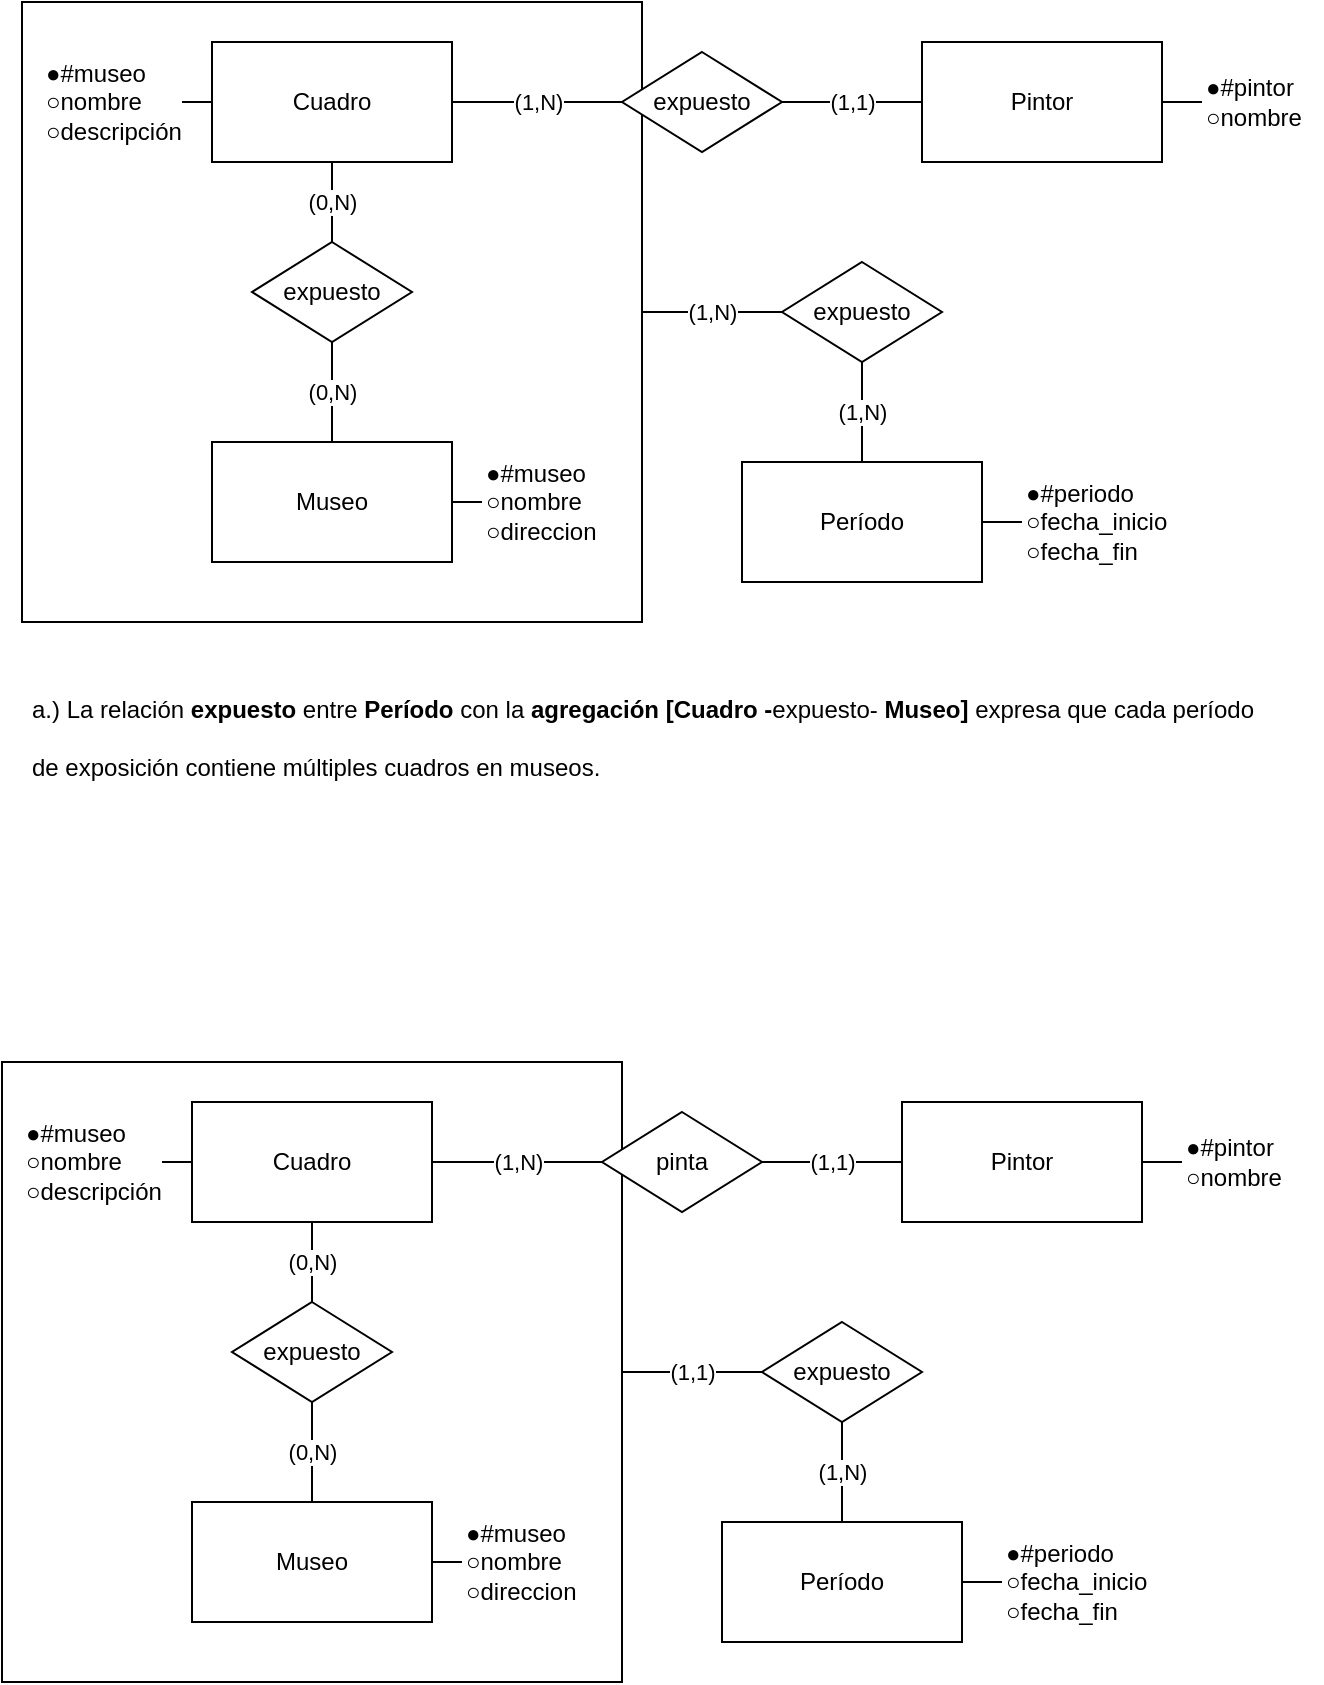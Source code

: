 <mxfile version="20.2.3" type="github" pages="3">
  <diagram id="1SrKyaK7AB01-tuXnaSW" name="Inciso A">
    <mxGraphModel dx="1140" dy="402" grid="1" gridSize="10" guides="1" tooltips="1" connect="1" arrows="1" fold="1" page="1" pageScale="1" pageWidth="827" pageHeight="1169" math="0" shadow="0">
      <root>
        <mxCell id="0" />
        <mxCell id="1" parent="0" />
        <mxCell id="nha5Qf-FG2YFj9-Y48sB-17" value="(1,N)" style="edgeStyle=orthogonalEdgeStyle;rounded=0;orthogonalLoop=1;jettySize=auto;html=1;exitX=1;exitY=0.5;exitDx=0;exitDy=0;entryX=0;entryY=0.5;entryDx=0;entryDy=0;startArrow=none;startFill=0;endArrow=none;endFill=0;" parent="1" source="nha5Qf-FG2YFj9-Y48sB-6" target="nha5Qf-FG2YFj9-Y48sB-16" edge="1">
          <mxGeometry relative="1" as="geometry" />
        </mxCell>
        <mxCell id="nha5Qf-FG2YFj9-Y48sB-6" value="" style="whiteSpace=wrap;html=1;aspect=fixed;" parent="1" vertex="1">
          <mxGeometry x="80" y="70" width="310" height="310" as="geometry" />
        </mxCell>
        <mxCell id="nha5Qf-FG2YFj9-Y48sB-9" value="(0,N)" style="edgeStyle=orthogonalEdgeStyle;rounded=0;orthogonalLoop=1;jettySize=auto;html=1;exitX=0.5;exitY=1;exitDx=0;exitDy=0;entryX=0.5;entryY=0;entryDx=0;entryDy=0;startArrow=none;startFill=0;endArrow=none;endFill=0;" parent="1" source="nha5Qf-FG2YFj9-Y48sB-1" target="nha5Qf-FG2YFj9-Y48sB-8" edge="1">
          <mxGeometry relative="1" as="geometry" />
        </mxCell>
        <mxCell id="nha5Qf-FG2YFj9-Y48sB-29" style="edgeStyle=orthogonalEdgeStyle;rounded=0;orthogonalLoop=1;jettySize=auto;html=1;exitX=0;exitY=0.5;exitDx=0;exitDy=0;entryX=1;entryY=0.5;entryDx=0;entryDy=0;startArrow=none;startFill=0;endArrow=none;endFill=0;" parent="1" source="nha5Qf-FG2YFj9-Y48sB-1" target="nha5Qf-FG2YFj9-Y48sB-28" edge="1">
          <mxGeometry relative="1" as="geometry" />
        </mxCell>
        <mxCell id="nha5Qf-FG2YFj9-Y48sB-1" value="Cuadro" style="rounded=0;whiteSpace=wrap;html=1;" parent="1" vertex="1">
          <mxGeometry x="175" y="90" width="120" height="60" as="geometry" />
        </mxCell>
        <mxCell id="nha5Qf-FG2YFj9-Y48sB-23" style="edgeStyle=orthogonalEdgeStyle;rounded=0;orthogonalLoop=1;jettySize=auto;html=1;exitX=1;exitY=0.5;exitDx=0;exitDy=0;entryX=0;entryY=0.5;entryDx=0;entryDy=0;startArrow=none;startFill=0;endArrow=none;endFill=0;" parent="1" source="nha5Qf-FG2YFj9-Y48sB-3" target="nha5Qf-FG2YFj9-Y48sB-22" edge="1">
          <mxGeometry relative="1" as="geometry" />
        </mxCell>
        <mxCell id="nha5Qf-FG2YFj9-Y48sB-3" value="Pintor" style="rounded=0;whiteSpace=wrap;html=1;" parent="1" vertex="1">
          <mxGeometry x="530" y="90" width="120" height="60" as="geometry" />
        </mxCell>
        <mxCell id="nha5Qf-FG2YFj9-Y48sB-27" style="edgeStyle=orthogonalEdgeStyle;rounded=0;orthogonalLoop=1;jettySize=auto;html=1;exitX=1;exitY=0.5;exitDx=0;exitDy=0;entryX=0;entryY=0.5;entryDx=0;entryDy=0;startArrow=none;startFill=0;endArrow=none;endFill=0;" parent="1" source="nha5Qf-FG2YFj9-Y48sB-4" target="nha5Qf-FG2YFj9-Y48sB-26" edge="1">
          <mxGeometry relative="1" as="geometry" />
        </mxCell>
        <mxCell id="nha5Qf-FG2YFj9-Y48sB-4" value="Museo" style="rounded=0;whiteSpace=wrap;html=1;" parent="1" vertex="1">
          <mxGeometry x="175" y="290" width="120" height="60" as="geometry" />
        </mxCell>
        <mxCell id="nha5Qf-FG2YFj9-Y48sB-5" value="Período" style="rounded=0;whiteSpace=wrap;html=1;" parent="1" vertex="1">
          <mxGeometry x="440" y="300" width="120" height="60" as="geometry" />
        </mxCell>
        <mxCell id="nha5Qf-FG2YFj9-Y48sB-10" value="(0,N)" style="edgeStyle=orthogonalEdgeStyle;rounded=0;orthogonalLoop=1;jettySize=auto;html=1;exitX=0.5;exitY=1;exitDx=0;exitDy=0;endArrow=none;endFill=0;" parent="1" source="nha5Qf-FG2YFj9-Y48sB-8" target="nha5Qf-FG2YFj9-Y48sB-4" edge="1">
          <mxGeometry relative="1" as="geometry" />
        </mxCell>
        <mxCell id="nha5Qf-FG2YFj9-Y48sB-8" value="expuesto" style="rhombus;whiteSpace=wrap;html=1;" parent="1" vertex="1">
          <mxGeometry x="195" y="190" width="80" height="50" as="geometry" />
        </mxCell>
        <mxCell id="nha5Qf-FG2YFj9-Y48sB-11" value="(1,N)" style="endArrow=none;html=1;rounded=0;exitX=1;exitY=0.5;exitDx=0;exitDy=0;entryX=0;entryY=0.5;entryDx=0;entryDy=0;" parent="1" source="nha5Qf-FG2YFj9-Y48sB-1" target="nha5Qf-FG2YFj9-Y48sB-12" edge="1">
          <mxGeometry relative="1" as="geometry">
            <mxPoint x="330" y="210" as="sourcePoint" />
            <mxPoint x="490" y="210" as="targetPoint" />
          </mxGeometry>
        </mxCell>
        <mxCell id="nha5Qf-FG2YFj9-Y48sB-15" value="(1,1)" style="edgeStyle=orthogonalEdgeStyle;rounded=0;orthogonalLoop=1;jettySize=auto;html=1;exitX=1;exitY=0.5;exitDx=0;exitDy=0;entryX=0;entryY=0.5;entryDx=0;entryDy=0;startArrow=none;startFill=0;endArrow=none;endFill=0;" parent="1" source="nha5Qf-FG2YFj9-Y48sB-12" target="nha5Qf-FG2YFj9-Y48sB-3" edge="1">
          <mxGeometry relative="1" as="geometry" />
        </mxCell>
        <mxCell id="nha5Qf-FG2YFj9-Y48sB-12" value="expuesto" style="rhombus;whiteSpace=wrap;html=1;" parent="1" vertex="1">
          <mxGeometry x="380" y="95" width="80" height="50" as="geometry" />
        </mxCell>
        <mxCell id="nha5Qf-FG2YFj9-Y48sB-18" value="(1,N)" style="edgeStyle=orthogonalEdgeStyle;rounded=0;orthogonalLoop=1;jettySize=auto;html=1;exitX=0.5;exitY=1;exitDx=0;exitDy=0;startArrow=none;startFill=0;endArrow=none;endFill=0;" parent="1" source="nha5Qf-FG2YFj9-Y48sB-16" target="nha5Qf-FG2YFj9-Y48sB-5" edge="1">
          <mxGeometry relative="1" as="geometry" />
        </mxCell>
        <mxCell id="nha5Qf-FG2YFj9-Y48sB-16" value="expuesto" style="rhombus;whiteSpace=wrap;html=1;" parent="1" vertex="1">
          <mxGeometry x="460" y="200" width="80" height="50" as="geometry" />
        </mxCell>
        <mxCell id="nha5Qf-FG2YFj9-Y48sB-22" value="●#pintor&lt;br&gt;○nombre" style="text;html=1;strokeColor=none;fillColor=none;align=left;verticalAlign=middle;whiteSpace=wrap;rounded=0;" parent="1" vertex="1">
          <mxGeometry x="670" y="105" width="60" height="30" as="geometry" />
        </mxCell>
        <mxCell id="nha5Qf-FG2YFj9-Y48sB-25" style="edgeStyle=orthogonalEdgeStyle;rounded=0;orthogonalLoop=1;jettySize=auto;html=1;exitX=0;exitY=0.5;exitDx=0;exitDy=0;startArrow=none;startFill=0;endArrow=none;endFill=0;" parent="1" source="nha5Qf-FG2YFj9-Y48sB-24" target="nha5Qf-FG2YFj9-Y48sB-5" edge="1">
          <mxGeometry relative="1" as="geometry" />
        </mxCell>
        <mxCell id="nha5Qf-FG2YFj9-Y48sB-24" value="&lt;span style=&quot;&quot;&gt;●#periodo&lt;/span&gt;&lt;br style=&quot;&quot;&gt;&lt;span style=&quot;&quot;&gt;○fecha_inicio&lt;br&gt;&lt;/span&gt;&lt;span style=&quot;&quot;&gt;○fecha_fin&lt;/span&gt;&lt;span style=&quot;&quot;&gt;&lt;br&gt;&lt;/span&gt;" style="text;html=1;strokeColor=none;fillColor=none;align=left;verticalAlign=middle;whiteSpace=wrap;rounded=0;" parent="1" vertex="1">
          <mxGeometry x="580" y="307.5" width="90" height="45" as="geometry" />
        </mxCell>
        <mxCell id="nha5Qf-FG2YFj9-Y48sB-26" value="&lt;span style=&quot;&quot;&gt;●#museo&lt;/span&gt;&lt;br style=&quot;&quot;&gt;&lt;span style=&quot;&quot;&gt;○nombre&lt;br&gt;&lt;/span&gt;&lt;span style=&quot;&quot;&gt;○direccion&lt;/span&gt;&lt;span style=&quot;&quot;&gt;&lt;br&gt;&lt;/span&gt;" style="text;html=1;strokeColor=none;fillColor=none;align=left;verticalAlign=middle;whiteSpace=wrap;rounded=0;" parent="1" vertex="1">
          <mxGeometry x="310" y="297.5" width="90" height="45" as="geometry" />
        </mxCell>
        <mxCell id="nha5Qf-FG2YFj9-Y48sB-28" value="&lt;span style=&quot;&quot;&gt;●#museo&lt;/span&gt;&lt;br style=&quot;&quot;&gt;&lt;span style=&quot;&quot;&gt;○nombre&lt;br&gt;&lt;/span&gt;&lt;span style=&quot;&quot;&gt;○descripción&lt;/span&gt;&lt;span style=&quot;&quot;&gt;&lt;br&gt;&lt;/span&gt;" style="text;html=1;strokeColor=none;fillColor=none;align=left;verticalAlign=middle;whiteSpace=wrap;rounded=0;" parent="1" vertex="1">
          <mxGeometry x="90" y="97.5" width="70" height="45" as="geometry" />
        </mxCell>
        <mxCell id="pHZ5StzDFzi18EqB5uLm-1" value="&lt;h1&gt;&lt;font style=&quot;font-size: 12px; font-weight: normal;&quot;&gt;a.) La relación &lt;/font&gt;&lt;font style=&quot;font-size: 12px;&quot;&gt;expuesto &lt;/font&gt;&lt;font style=&quot;font-size: 12px; font-weight: normal;&quot;&gt;entre &lt;/font&gt;&lt;font style=&quot;font-size: 12px;&quot;&gt;Período &lt;/font&gt;&lt;font style=&quot;font-size: 12px; font-weight: normal;&quot;&gt;con la &lt;/font&gt;&lt;font style=&quot;font-size: 12px;&quot;&gt;agregación [&lt;/font&gt;&lt;font style=&quot;font-size: 12px;&quot;&gt;Cuadro -&lt;/font&gt;&lt;font style=&quot;font-size: 12px; font-weight: normal;&quot;&gt;expuesto- &lt;/font&gt;&lt;font style=&quot;font-size: 12px;&quot;&gt;Museo] &lt;span style=&quot;font-weight: normal;&quot;&gt;expresa que cada período de exposición contiene múltiples cuadros en museos.&lt;/span&gt;&lt;/font&gt;&lt;/h1&gt;" style="text;html=1;strokeColor=none;fillColor=none;spacing=5;spacingTop=-20;whiteSpace=wrap;overflow=hidden;rounded=0;" vertex="1" parent="1">
          <mxGeometry x="80" y="400" width="630" height="120" as="geometry" />
        </mxCell>
        <mxCell id="pHZ5StzDFzi18EqB5uLm-2" value="(1,1)" style="edgeStyle=orthogonalEdgeStyle;rounded=0;orthogonalLoop=1;jettySize=auto;html=1;exitX=1;exitY=0.5;exitDx=0;exitDy=0;entryX=0;entryY=0.5;entryDx=0;entryDy=0;startArrow=none;startFill=0;endArrow=none;endFill=0;" edge="1" parent="1" source="pHZ5StzDFzi18EqB5uLm-3" target="pHZ5StzDFzi18EqB5uLm-18">
          <mxGeometry relative="1" as="geometry" />
        </mxCell>
        <mxCell id="pHZ5StzDFzi18EqB5uLm-3" value="" style="whiteSpace=wrap;html=1;aspect=fixed;" vertex="1" parent="1">
          <mxGeometry x="70" y="600" width="310" height="310" as="geometry" />
        </mxCell>
        <mxCell id="pHZ5StzDFzi18EqB5uLm-4" value="(0,N)" style="edgeStyle=orthogonalEdgeStyle;rounded=0;orthogonalLoop=1;jettySize=auto;html=1;exitX=0.5;exitY=1;exitDx=0;exitDy=0;entryX=0.5;entryY=0;entryDx=0;entryDy=0;startArrow=none;startFill=0;endArrow=none;endFill=0;" edge="1" parent="1" source="pHZ5StzDFzi18EqB5uLm-6" target="pHZ5StzDFzi18EqB5uLm-13">
          <mxGeometry relative="1" as="geometry" />
        </mxCell>
        <mxCell id="pHZ5StzDFzi18EqB5uLm-5" style="edgeStyle=orthogonalEdgeStyle;rounded=0;orthogonalLoop=1;jettySize=auto;html=1;exitX=0;exitY=0.5;exitDx=0;exitDy=0;entryX=1;entryY=0.5;entryDx=0;entryDy=0;startArrow=none;startFill=0;endArrow=none;endFill=0;" edge="1" parent="1" source="pHZ5StzDFzi18EqB5uLm-6" target="pHZ5StzDFzi18EqB5uLm-23">
          <mxGeometry relative="1" as="geometry" />
        </mxCell>
        <mxCell id="pHZ5StzDFzi18EqB5uLm-6" value="Cuadro" style="rounded=0;whiteSpace=wrap;html=1;" vertex="1" parent="1">
          <mxGeometry x="165" y="620" width="120" height="60" as="geometry" />
        </mxCell>
        <mxCell id="pHZ5StzDFzi18EqB5uLm-7" style="edgeStyle=orthogonalEdgeStyle;rounded=0;orthogonalLoop=1;jettySize=auto;html=1;exitX=1;exitY=0.5;exitDx=0;exitDy=0;entryX=0;entryY=0.5;entryDx=0;entryDy=0;startArrow=none;startFill=0;endArrow=none;endFill=0;" edge="1" parent="1" source="pHZ5StzDFzi18EqB5uLm-8" target="pHZ5StzDFzi18EqB5uLm-19">
          <mxGeometry relative="1" as="geometry" />
        </mxCell>
        <mxCell id="pHZ5StzDFzi18EqB5uLm-8" value="Pintor" style="rounded=0;whiteSpace=wrap;html=1;" vertex="1" parent="1">
          <mxGeometry x="520" y="620" width="120" height="60" as="geometry" />
        </mxCell>
        <mxCell id="pHZ5StzDFzi18EqB5uLm-9" style="edgeStyle=orthogonalEdgeStyle;rounded=0;orthogonalLoop=1;jettySize=auto;html=1;exitX=1;exitY=0.5;exitDx=0;exitDy=0;entryX=0;entryY=0.5;entryDx=0;entryDy=0;startArrow=none;startFill=0;endArrow=none;endFill=0;" edge="1" parent="1" source="pHZ5StzDFzi18EqB5uLm-10" target="pHZ5StzDFzi18EqB5uLm-22">
          <mxGeometry relative="1" as="geometry" />
        </mxCell>
        <mxCell id="pHZ5StzDFzi18EqB5uLm-10" value="Museo" style="rounded=0;whiteSpace=wrap;html=1;" vertex="1" parent="1">
          <mxGeometry x="165" y="820" width="120" height="60" as="geometry" />
        </mxCell>
        <mxCell id="pHZ5StzDFzi18EqB5uLm-11" value="Período" style="rounded=0;whiteSpace=wrap;html=1;" vertex="1" parent="1">
          <mxGeometry x="430" y="830" width="120" height="60" as="geometry" />
        </mxCell>
        <mxCell id="pHZ5StzDFzi18EqB5uLm-12" value="(0,N)" style="edgeStyle=orthogonalEdgeStyle;rounded=0;orthogonalLoop=1;jettySize=auto;html=1;exitX=0.5;exitY=1;exitDx=0;exitDy=0;endArrow=none;endFill=0;" edge="1" parent="1" source="pHZ5StzDFzi18EqB5uLm-13" target="pHZ5StzDFzi18EqB5uLm-10">
          <mxGeometry relative="1" as="geometry" />
        </mxCell>
        <mxCell id="pHZ5StzDFzi18EqB5uLm-13" value="expuesto" style="rhombus;whiteSpace=wrap;html=1;" vertex="1" parent="1">
          <mxGeometry x="185" y="720" width="80" height="50" as="geometry" />
        </mxCell>
        <mxCell id="pHZ5StzDFzi18EqB5uLm-14" value="(1,N)" style="endArrow=none;html=1;rounded=0;exitX=1;exitY=0.5;exitDx=0;exitDy=0;entryX=0;entryY=0.5;entryDx=0;entryDy=0;" edge="1" parent="1" source="pHZ5StzDFzi18EqB5uLm-6" target="pHZ5StzDFzi18EqB5uLm-16">
          <mxGeometry relative="1" as="geometry">
            <mxPoint x="320" y="740" as="sourcePoint" />
            <mxPoint x="480" y="740" as="targetPoint" />
          </mxGeometry>
        </mxCell>
        <mxCell id="pHZ5StzDFzi18EqB5uLm-15" value="(1,1)" style="edgeStyle=orthogonalEdgeStyle;rounded=0;orthogonalLoop=1;jettySize=auto;html=1;exitX=1;exitY=0.5;exitDx=0;exitDy=0;entryX=0;entryY=0.5;entryDx=0;entryDy=0;startArrow=none;startFill=0;endArrow=none;endFill=0;" edge="1" parent="1" source="pHZ5StzDFzi18EqB5uLm-16" target="pHZ5StzDFzi18EqB5uLm-8">
          <mxGeometry relative="1" as="geometry" />
        </mxCell>
        <mxCell id="pHZ5StzDFzi18EqB5uLm-16" value="pinta" style="rhombus;whiteSpace=wrap;html=1;" vertex="1" parent="1">
          <mxGeometry x="370" y="625" width="80" height="50" as="geometry" />
        </mxCell>
        <mxCell id="pHZ5StzDFzi18EqB5uLm-17" value="(1,N)" style="edgeStyle=orthogonalEdgeStyle;rounded=0;orthogonalLoop=1;jettySize=auto;html=1;exitX=0.5;exitY=1;exitDx=0;exitDy=0;startArrow=none;startFill=0;endArrow=none;endFill=0;" edge="1" parent="1" source="pHZ5StzDFzi18EqB5uLm-18" target="pHZ5StzDFzi18EqB5uLm-11">
          <mxGeometry relative="1" as="geometry" />
        </mxCell>
        <mxCell id="pHZ5StzDFzi18EqB5uLm-18" value="expuesto" style="rhombus;whiteSpace=wrap;html=1;" vertex="1" parent="1">
          <mxGeometry x="450" y="730" width="80" height="50" as="geometry" />
        </mxCell>
        <mxCell id="pHZ5StzDFzi18EqB5uLm-19" value="●#pintor&lt;br&gt;○nombre" style="text;html=1;strokeColor=none;fillColor=none;align=left;verticalAlign=middle;whiteSpace=wrap;rounded=0;" vertex="1" parent="1">
          <mxGeometry x="660" y="635" width="60" height="30" as="geometry" />
        </mxCell>
        <mxCell id="pHZ5StzDFzi18EqB5uLm-20" style="edgeStyle=orthogonalEdgeStyle;rounded=0;orthogonalLoop=1;jettySize=auto;html=1;exitX=0;exitY=0.5;exitDx=0;exitDy=0;startArrow=none;startFill=0;endArrow=none;endFill=0;" edge="1" parent="1" source="pHZ5StzDFzi18EqB5uLm-21" target="pHZ5StzDFzi18EqB5uLm-11">
          <mxGeometry relative="1" as="geometry" />
        </mxCell>
        <mxCell id="pHZ5StzDFzi18EqB5uLm-21" value="&lt;span style=&quot;&quot;&gt;●#periodo&lt;/span&gt;&lt;br style=&quot;&quot;&gt;&lt;span style=&quot;&quot;&gt;○fecha_inicio&lt;br&gt;&lt;/span&gt;&lt;span style=&quot;&quot;&gt;○fecha_fin&lt;/span&gt;&lt;span style=&quot;&quot;&gt;&lt;br&gt;&lt;/span&gt;" style="text;html=1;strokeColor=none;fillColor=none;align=left;verticalAlign=middle;whiteSpace=wrap;rounded=0;" vertex="1" parent="1">
          <mxGeometry x="570" y="837.5" width="90" height="45" as="geometry" />
        </mxCell>
        <mxCell id="pHZ5StzDFzi18EqB5uLm-22" value="&lt;span style=&quot;&quot;&gt;●#museo&lt;/span&gt;&lt;br style=&quot;&quot;&gt;&lt;span style=&quot;&quot;&gt;○nombre&lt;br&gt;&lt;/span&gt;&lt;span style=&quot;&quot;&gt;○direccion&lt;/span&gt;&lt;span style=&quot;&quot;&gt;&lt;br&gt;&lt;/span&gt;" style="text;html=1;strokeColor=none;fillColor=none;align=left;verticalAlign=middle;whiteSpace=wrap;rounded=0;" vertex="1" parent="1">
          <mxGeometry x="300" y="827.5" width="90" height="45" as="geometry" />
        </mxCell>
        <mxCell id="pHZ5StzDFzi18EqB5uLm-23" value="&lt;span style=&quot;&quot;&gt;●#museo&lt;/span&gt;&lt;br style=&quot;&quot;&gt;&lt;span style=&quot;&quot;&gt;○nombre&lt;br&gt;&lt;/span&gt;&lt;span style=&quot;&quot;&gt;○descripción&lt;/span&gt;&lt;span style=&quot;&quot;&gt;&lt;br&gt;&lt;/span&gt;" style="text;html=1;strokeColor=none;fillColor=none;align=left;verticalAlign=middle;whiteSpace=wrap;rounded=0;" vertex="1" parent="1">
          <mxGeometry x="80" y="627.5" width="70" height="45" as="geometry" />
        </mxCell>
      </root>
    </mxGraphModel>
  </diagram>
  <diagram id="Y3Hln3C1LnCB1IcNOGps" name="Inciso B">
    <mxGraphModel dx="1629" dy="574" grid="1" gridSize="10" guides="1" tooltips="1" connect="1" arrows="1" fold="1" page="1" pageScale="1" pageWidth="1169" pageHeight="827" math="0" shadow="0">
      <root>
        <mxCell id="0" />
        <mxCell id="1" parent="0" />
        <mxCell id="hlqYT-lE6UN8oq3pAhFQ-1" value="(1,1)" style="edgeStyle=orthogonalEdgeStyle;rounded=0;orthogonalLoop=1;jettySize=auto;html=1;exitX=1;exitY=0.5;exitDx=0;exitDy=0;entryX=0;entryY=0.5;entryDx=0;entryDy=0;startArrow=none;startFill=0;endArrow=none;endFill=0;" edge="1" parent="1" source="hlqYT-lE6UN8oq3pAhFQ-2" target="hlqYT-lE6UN8oq3pAhFQ-17">
          <mxGeometry relative="1" as="geometry" />
        </mxCell>
        <mxCell id="hlqYT-lE6UN8oq3pAhFQ-2" value="" style="whiteSpace=wrap;html=1;aspect=fixed;" vertex="1" parent="1">
          <mxGeometry x="250" y="110" width="310" height="310" as="geometry" />
        </mxCell>
        <mxCell id="hlqYT-lE6UN8oq3pAhFQ-3" value="(0,N)" style="edgeStyle=orthogonalEdgeStyle;rounded=0;orthogonalLoop=1;jettySize=auto;html=1;exitX=0.5;exitY=1;exitDx=0;exitDy=0;entryX=0.5;entryY=0;entryDx=0;entryDy=0;startArrow=none;startFill=0;endArrow=none;endFill=0;" edge="1" parent="1" source="hlqYT-lE6UN8oq3pAhFQ-5" target="hlqYT-lE6UN8oq3pAhFQ-12">
          <mxGeometry relative="1" as="geometry" />
        </mxCell>
        <mxCell id="hlqYT-lE6UN8oq3pAhFQ-4" style="edgeStyle=orthogonalEdgeStyle;rounded=0;orthogonalLoop=1;jettySize=auto;html=1;exitX=0;exitY=0.5;exitDx=0;exitDy=0;entryX=1;entryY=0.5;entryDx=0;entryDy=0;startArrow=none;startFill=0;endArrow=none;endFill=0;" edge="1" parent="1" source="hlqYT-lE6UN8oq3pAhFQ-5" target="hlqYT-lE6UN8oq3pAhFQ-22">
          <mxGeometry relative="1" as="geometry" />
        </mxCell>
        <mxCell id="hlqYT-lE6UN8oq3pAhFQ-5" value="Cuadro" style="rounded=0;whiteSpace=wrap;html=1;" vertex="1" parent="1">
          <mxGeometry x="345" y="130" width="120" height="60" as="geometry" />
        </mxCell>
        <mxCell id="hlqYT-lE6UN8oq3pAhFQ-6" style="edgeStyle=orthogonalEdgeStyle;rounded=0;orthogonalLoop=1;jettySize=auto;html=1;exitX=1;exitY=0.5;exitDx=0;exitDy=0;entryX=0;entryY=0.5;entryDx=0;entryDy=0;startArrow=none;startFill=0;endArrow=none;endFill=0;" edge="1" parent="1" source="hlqYT-lE6UN8oq3pAhFQ-7" target="hlqYT-lE6UN8oq3pAhFQ-18">
          <mxGeometry relative="1" as="geometry" />
        </mxCell>
        <mxCell id="hlqYT-lE6UN8oq3pAhFQ-7" value="Pintor" style="rounded=0;whiteSpace=wrap;html=1;" vertex="1" parent="1">
          <mxGeometry x="700" y="130" width="120" height="60" as="geometry" />
        </mxCell>
        <mxCell id="hlqYT-lE6UN8oq3pAhFQ-8" style="edgeStyle=orthogonalEdgeStyle;rounded=0;orthogonalLoop=1;jettySize=auto;html=1;exitX=1;exitY=0.5;exitDx=0;exitDy=0;entryX=0;entryY=0.5;entryDx=0;entryDy=0;startArrow=none;startFill=0;endArrow=none;endFill=0;" edge="1" parent="1" source="hlqYT-lE6UN8oq3pAhFQ-9" target="hlqYT-lE6UN8oq3pAhFQ-21">
          <mxGeometry relative="1" as="geometry" />
        </mxCell>
        <mxCell id="hlqYT-lE6UN8oq3pAhFQ-9" value="Museo" style="rounded=0;whiteSpace=wrap;html=1;" vertex="1" parent="1">
          <mxGeometry x="345" y="330" width="120" height="60" as="geometry" />
        </mxCell>
        <mxCell id="hlqYT-lE6UN8oq3pAhFQ-10" value="Período" style="rounded=0;whiteSpace=wrap;html=1;" vertex="1" parent="1">
          <mxGeometry x="610" y="340" width="120" height="60" as="geometry" />
        </mxCell>
        <mxCell id="hlqYT-lE6UN8oq3pAhFQ-11" value="(0,N)" style="edgeStyle=orthogonalEdgeStyle;rounded=0;orthogonalLoop=1;jettySize=auto;html=1;exitX=0.5;exitY=1;exitDx=0;exitDy=0;endArrow=none;endFill=0;" edge="1" parent="1" source="hlqYT-lE6UN8oq3pAhFQ-12" target="hlqYT-lE6UN8oq3pAhFQ-9">
          <mxGeometry relative="1" as="geometry" />
        </mxCell>
        <mxCell id="hlqYT-lE6UN8oq3pAhFQ-12" value="expuesto" style="rhombus;whiteSpace=wrap;html=1;" vertex="1" parent="1">
          <mxGeometry x="365" y="230" width="80" height="50" as="geometry" />
        </mxCell>
        <mxCell id="hlqYT-lE6UN8oq3pAhFQ-13" value="(1,N)" style="endArrow=none;html=1;rounded=0;exitX=1;exitY=0.5;exitDx=0;exitDy=0;entryX=0;entryY=0.5;entryDx=0;entryDy=0;" edge="1" parent="1" source="hlqYT-lE6UN8oq3pAhFQ-5" target="hlqYT-lE6UN8oq3pAhFQ-15">
          <mxGeometry relative="1" as="geometry">
            <mxPoint x="500" y="250" as="sourcePoint" />
            <mxPoint x="660" y="250" as="targetPoint" />
          </mxGeometry>
        </mxCell>
        <mxCell id="hlqYT-lE6UN8oq3pAhFQ-14" value="(1,1)" style="edgeStyle=orthogonalEdgeStyle;rounded=0;orthogonalLoop=1;jettySize=auto;html=1;exitX=1;exitY=0.5;exitDx=0;exitDy=0;entryX=0;entryY=0.5;entryDx=0;entryDy=0;startArrow=none;startFill=0;endArrow=none;endFill=0;" edge="1" parent="1" source="hlqYT-lE6UN8oq3pAhFQ-15" target="hlqYT-lE6UN8oq3pAhFQ-7">
          <mxGeometry relative="1" as="geometry" />
        </mxCell>
        <mxCell id="hlqYT-lE6UN8oq3pAhFQ-15" value="expuesto" style="rhombus;whiteSpace=wrap;html=1;" vertex="1" parent="1">
          <mxGeometry x="550" y="135" width="80" height="50" as="geometry" />
        </mxCell>
        <mxCell id="hlqYT-lE6UN8oq3pAhFQ-16" value="(1,1)" style="edgeStyle=orthogonalEdgeStyle;rounded=0;orthogonalLoop=1;jettySize=auto;html=1;exitX=0.5;exitY=1;exitDx=0;exitDy=0;startArrow=none;startFill=0;endArrow=none;endFill=0;" edge="1" parent="1" source="hlqYT-lE6UN8oq3pAhFQ-17" target="hlqYT-lE6UN8oq3pAhFQ-10">
          <mxGeometry relative="1" as="geometry" />
        </mxCell>
        <mxCell id="hlqYT-lE6UN8oq3pAhFQ-17" value="expuesto" style="rhombus;whiteSpace=wrap;html=1;" vertex="1" parent="1">
          <mxGeometry x="630" y="240" width="80" height="50" as="geometry" />
        </mxCell>
        <mxCell id="hlqYT-lE6UN8oq3pAhFQ-18" value="●#pintor&lt;br&gt;○nombre" style="text;html=1;strokeColor=none;fillColor=none;align=left;verticalAlign=middle;whiteSpace=wrap;rounded=0;" vertex="1" parent="1">
          <mxGeometry x="840" y="145" width="60" height="30" as="geometry" />
        </mxCell>
        <mxCell id="hlqYT-lE6UN8oq3pAhFQ-19" style="edgeStyle=orthogonalEdgeStyle;rounded=0;orthogonalLoop=1;jettySize=auto;html=1;exitX=0;exitY=0.5;exitDx=0;exitDy=0;startArrow=none;startFill=0;endArrow=none;endFill=0;" edge="1" parent="1" source="hlqYT-lE6UN8oq3pAhFQ-20" target="hlqYT-lE6UN8oq3pAhFQ-10">
          <mxGeometry relative="1" as="geometry" />
        </mxCell>
        <mxCell id="hlqYT-lE6UN8oq3pAhFQ-20" value="&lt;span style=&quot;&quot;&gt;●#periodo&lt;/span&gt;&lt;br style=&quot;&quot;&gt;&lt;span style=&quot;&quot;&gt;○fecha_inicio&lt;br&gt;&lt;/span&gt;&lt;span style=&quot;&quot;&gt;○fecha_fin&lt;/span&gt;&lt;span style=&quot;&quot;&gt;&lt;br&gt;&lt;/span&gt;" style="text;html=1;strokeColor=none;fillColor=none;align=left;verticalAlign=middle;whiteSpace=wrap;rounded=0;" vertex="1" parent="1">
          <mxGeometry x="750" y="347.5" width="90" height="45" as="geometry" />
        </mxCell>
        <mxCell id="hlqYT-lE6UN8oq3pAhFQ-21" value="&lt;span style=&quot;&quot;&gt;●#museo&lt;/span&gt;&lt;br style=&quot;&quot;&gt;&lt;span style=&quot;&quot;&gt;○nombre&lt;br&gt;&lt;/span&gt;&lt;span style=&quot;&quot;&gt;○direccion&lt;/span&gt;&lt;span style=&quot;&quot;&gt;&lt;br&gt;&lt;/span&gt;" style="text;html=1;strokeColor=none;fillColor=none;align=left;verticalAlign=middle;whiteSpace=wrap;rounded=0;" vertex="1" parent="1">
          <mxGeometry x="480" y="337.5" width="90" height="45" as="geometry" />
        </mxCell>
        <mxCell id="hlqYT-lE6UN8oq3pAhFQ-22" value="&lt;span style=&quot;&quot;&gt;●#museo&lt;/span&gt;&lt;br style=&quot;&quot;&gt;&lt;span style=&quot;&quot;&gt;○nombre&lt;br&gt;&lt;/span&gt;&lt;span style=&quot;&quot;&gt;○descripción&lt;/span&gt;&lt;span style=&quot;&quot;&gt;&lt;br&gt;&lt;/span&gt;" style="text;html=1;strokeColor=none;fillColor=none;align=left;verticalAlign=middle;whiteSpace=wrap;rounded=0;" vertex="1" parent="1">
          <mxGeometry x="260" y="137.5" width="70" height="45" as="geometry" />
        </mxCell>
      </root>
    </mxGraphModel>
  </diagram>
  <diagram id="yap8mtPSLV_z4gjeWvS2" name="Inciso C">
    <mxGraphModel dx="1629" dy="574" grid="1" gridSize="10" guides="1" tooltips="1" connect="1" arrows="1" fold="1" page="1" pageScale="1" pageWidth="1169" pageHeight="827" math="0" shadow="0">
      <root>
        <mxCell id="0" />
        <mxCell id="1" parent="0" />
        <mxCell id="bnkGMglBmfmML_iiEEmC-1" value="(1,N)" style="edgeStyle=orthogonalEdgeStyle;rounded=0;orthogonalLoop=1;jettySize=auto;html=1;exitX=1;exitY=0.5;exitDx=0;exitDy=0;entryX=0;entryY=0.5;entryDx=0;entryDy=0;startArrow=none;startFill=0;endArrow=none;endFill=0;" edge="1" parent="1" source="bnkGMglBmfmML_iiEEmC-2" target="bnkGMglBmfmML_iiEEmC-17">
          <mxGeometry relative="1" as="geometry" />
        </mxCell>
        <mxCell id="bnkGMglBmfmML_iiEEmC-2" value="" style="whiteSpace=wrap;html=1;aspect=fixed;" vertex="1" parent="1">
          <mxGeometry x="300" y="80" width="310" height="310" as="geometry" />
        </mxCell>
        <mxCell id="bnkGMglBmfmML_iiEEmC-3" value="(0,N)" style="edgeStyle=orthogonalEdgeStyle;rounded=0;orthogonalLoop=1;jettySize=auto;html=1;exitX=0.5;exitY=1;exitDx=0;exitDy=0;entryX=0.5;entryY=0;entryDx=0;entryDy=0;startArrow=none;startFill=0;endArrow=none;endFill=0;" edge="1" parent="1" source="bnkGMglBmfmML_iiEEmC-5" target="bnkGMglBmfmML_iiEEmC-12">
          <mxGeometry relative="1" as="geometry" />
        </mxCell>
        <mxCell id="bnkGMglBmfmML_iiEEmC-4" style="edgeStyle=orthogonalEdgeStyle;rounded=0;orthogonalLoop=1;jettySize=auto;html=1;exitX=0;exitY=0.5;exitDx=0;exitDy=0;entryX=1;entryY=0.5;entryDx=0;entryDy=0;startArrow=none;startFill=0;endArrow=none;endFill=0;" edge="1" parent="1" source="bnkGMglBmfmML_iiEEmC-5" target="bnkGMglBmfmML_iiEEmC-22">
          <mxGeometry relative="1" as="geometry" />
        </mxCell>
        <mxCell id="bnkGMglBmfmML_iiEEmC-5" value="Cuadro" style="rounded=0;whiteSpace=wrap;html=1;" vertex="1" parent="1">
          <mxGeometry x="395" y="100" width="120" height="60" as="geometry" />
        </mxCell>
        <mxCell id="bnkGMglBmfmML_iiEEmC-6" style="edgeStyle=orthogonalEdgeStyle;rounded=0;orthogonalLoop=1;jettySize=auto;html=1;exitX=1;exitY=0.5;exitDx=0;exitDy=0;entryX=0;entryY=0.5;entryDx=0;entryDy=0;startArrow=none;startFill=0;endArrow=none;endFill=0;" edge="1" parent="1" source="bnkGMglBmfmML_iiEEmC-7" target="bnkGMglBmfmML_iiEEmC-18">
          <mxGeometry relative="1" as="geometry" />
        </mxCell>
        <mxCell id="bnkGMglBmfmML_iiEEmC-7" value="Pintor" style="rounded=0;whiteSpace=wrap;html=1;" vertex="1" parent="1">
          <mxGeometry x="750" y="100" width="120" height="60" as="geometry" />
        </mxCell>
        <mxCell id="bnkGMglBmfmML_iiEEmC-8" style="edgeStyle=orthogonalEdgeStyle;rounded=0;orthogonalLoop=1;jettySize=auto;html=1;exitX=1;exitY=0.5;exitDx=0;exitDy=0;entryX=0;entryY=0.5;entryDx=0;entryDy=0;startArrow=none;startFill=0;endArrow=none;endFill=0;" edge="1" parent="1" source="bnkGMglBmfmML_iiEEmC-9" target="bnkGMglBmfmML_iiEEmC-21">
          <mxGeometry relative="1" as="geometry" />
        </mxCell>
        <mxCell id="bnkGMglBmfmML_iiEEmC-9" value="Museo" style="rounded=0;whiteSpace=wrap;html=1;fontStyle=1" vertex="1" parent="1">
          <mxGeometry x="395" y="300" width="120" height="60" as="geometry" />
        </mxCell>
        <mxCell id="bnkGMglBmfmML_iiEEmC-10" value="Período" style="rounded=0;whiteSpace=wrap;html=1;fontStyle=1" vertex="1" parent="1">
          <mxGeometry x="660" y="310" width="120" height="60" as="geometry" />
        </mxCell>
        <mxCell id="bnkGMglBmfmML_iiEEmC-11" value="(0,N)" style="edgeStyle=orthogonalEdgeStyle;rounded=0;orthogonalLoop=1;jettySize=auto;html=1;exitX=0.5;exitY=1;exitDx=0;exitDy=0;endArrow=none;endFill=0;" edge="1" parent="1" source="bnkGMglBmfmML_iiEEmC-12" target="bnkGMglBmfmML_iiEEmC-9">
          <mxGeometry relative="1" as="geometry" />
        </mxCell>
        <mxCell id="bnkGMglBmfmML_iiEEmC-12" value="expuesto" style="rhombus;whiteSpace=wrap;html=1;" vertex="1" parent="1">
          <mxGeometry x="415" y="200" width="80" height="50" as="geometry" />
        </mxCell>
        <mxCell id="bnkGMglBmfmML_iiEEmC-13" value="(1,N)" style="endArrow=none;html=1;rounded=0;exitX=1;exitY=0.5;exitDx=0;exitDy=0;entryX=0;entryY=0.5;entryDx=0;entryDy=0;" edge="1" parent="1" source="bnkGMglBmfmML_iiEEmC-5" target="bnkGMglBmfmML_iiEEmC-15">
          <mxGeometry relative="1" as="geometry">
            <mxPoint x="550" y="220" as="sourcePoint" />
            <mxPoint x="710" y="220" as="targetPoint" />
          </mxGeometry>
        </mxCell>
        <mxCell id="bnkGMglBmfmML_iiEEmC-14" value="(1,1)" style="edgeStyle=orthogonalEdgeStyle;rounded=0;orthogonalLoop=1;jettySize=auto;html=1;exitX=1;exitY=0.5;exitDx=0;exitDy=0;entryX=0;entryY=0.5;entryDx=0;entryDy=0;startArrow=none;startFill=0;endArrow=none;endFill=0;" edge="1" parent="1" source="bnkGMglBmfmML_iiEEmC-15" target="bnkGMglBmfmML_iiEEmC-7">
          <mxGeometry relative="1" as="geometry" />
        </mxCell>
        <mxCell id="bnkGMglBmfmML_iiEEmC-15" value="expuesto" style="rhombus;whiteSpace=wrap;html=1;" vertex="1" parent="1">
          <mxGeometry x="600" y="105" width="80" height="50" as="geometry" />
        </mxCell>
        <mxCell id="bnkGMglBmfmML_iiEEmC-16" value="(1,N)" style="edgeStyle=orthogonalEdgeStyle;rounded=0;orthogonalLoop=1;jettySize=auto;html=1;exitX=0.5;exitY=1;exitDx=0;exitDy=0;startArrow=none;startFill=0;endArrow=none;endFill=0;" edge="1" parent="1" source="bnkGMglBmfmML_iiEEmC-17" target="bnkGMglBmfmML_iiEEmC-10">
          <mxGeometry relative="1" as="geometry" />
        </mxCell>
        <mxCell id="bnkGMglBmfmML_iiEEmC-17" value="expuesto" style="rhombus;whiteSpace=wrap;html=1;" vertex="1" parent="1">
          <mxGeometry x="680" y="210" width="80" height="50" as="geometry" />
        </mxCell>
        <mxCell id="bnkGMglBmfmML_iiEEmC-18" value="●#pintor&lt;br&gt;○nombre" style="text;html=1;strokeColor=none;fillColor=none;align=left;verticalAlign=middle;whiteSpace=wrap;rounded=0;" vertex="1" parent="1">
          <mxGeometry x="890" y="115" width="60" height="30" as="geometry" />
        </mxCell>
        <mxCell id="bnkGMglBmfmML_iiEEmC-19" style="edgeStyle=orthogonalEdgeStyle;rounded=0;orthogonalLoop=1;jettySize=auto;html=1;exitX=0;exitY=0.5;exitDx=0;exitDy=0;startArrow=none;startFill=0;endArrow=none;endFill=0;" edge="1" parent="1" source="bnkGMglBmfmML_iiEEmC-20" target="bnkGMglBmfmML_iiEEmC-10">
          <mxGeometry relative="1" as="geometry" />
        </mxCell>
        <mxCell id="bnkGMglBmfmML_iiEEmC-20" value="&lt;span style=&quot;&quot;&gt;●#periodo&lt;/span&gt;&lt;br style=&quot;&quot;&gt;&lt;span style=&quot;&quot;&gt;○fecha_inicio&lt;br&gt;&lt;/span&gt;&lt;span style=&quot;&quot;&gt;○fecha_fin&lt;/span&gt;&lt;span style=&quot;&quot;&gt;&lt;br&gt;&lt;/span&gt;" style="text;html=1;strokeColor=none;fillColor=none;align=left;verticalAlign=middle;whiteSpace=wrap;rounded=0;" vertex="1" parent="1">
          <mxGeometry x="800" y="317.5" width="90" height="45" as="geometry" />
        </mxCell>
        <mxCell id="bnkGMglBmfmML_iiEEmC-21" value="&lt;span style=&quot;&quot;&gt;●#museo&lt;/span&gt;&lt;br style=&quot;&quot;&gt;&lt;span style=&quot;&quot;&gt;○nombre&lt;br&gt;&lt;/span&gt;&lt;span style=&quot;&quot;&gt;○direccion&lt;br&gt;&lt;/span&gt;○país&lt;br&gt;○director&lt;span style=&quot;&quot;&gt;&lt;br&gt;&lt;/span&gt;" style="text;html=1;strokeColor=none;fillColor=none;align=left;verticalAlign=middle;whiteSpace=wrap;rounded=0;" vertex="1" parent="1">
          <mxGeometry x="530" y="290" width="90" height="80" as="geometry" />
        </mxCell>
        <mxCell id="bnkGMglBmfmML_iiEEmC-22" value="&lt;span style=&quot;&quot;&gt;●#museo&lt;/span&gt;&lt;br style=&quot;&quot;&gt;&lt;span style=&quot;&quot;&gt;○nombre&lt;br&gt;&lt;/span&gt;&lt;span style=&quot;&quot;&gt;○descripción&lt;/span&gt;&lt;span style=&quot;&quot;&gt;&lt;br&gt;&lt;/span&gt;" style="text;html=1;strokeColor=none;fillColor=none;align=left;verticalAlign=middle;whiteSpace=wrap;rounded=0;" vertex="1" parent="1">
          <mxGeometry x="310" y="107.5" width="70" height="45" as="geometry" />
        </mxCell>
        <mxCell id="bnkGMglBmfmML_iiEEmC-32" style="rounded=0;orthogonalLoop=1;jettySize=auto;html=1;exitX=0.5;exitY=0;exitDx=0;exitDy=0;entryX=0.25;entryY=1;entryDx=0;entryDy=0;fontSize=20;startArrow=none;startFill=0;endArrow=none;endFill=0;" edge="1" parent="1" source="bnkGMglBmfmML_iiEEmC-23" target="bnkGMglBmfmML_iiEEmC-9">
          <mxGeometry relative="1" as="geometry" />
        </mxCell>
        <mxCell id="bnkGMglBmfmML_iiEEmC-23" value="Arte contemporáneo" style="rounded=0;whiteSpace=wrap;html=1;fontStyle=1" vertex="1" parent="1">
          <mxGeometry x="285" y="450" width="120" height="60" as="geometry" />
        </mxCell>
        <mxCell id="bnkGMglBmfmML_iiEEmC-33" style="edgeStyle=none;rounded=0;orthogonalLoop=1;jettySize=auto;html=1;exitX=0.5;exitY=0;exitDx=0;exitDy=0;entryX=0.75;entryY=1;entryDx=0;entryDy=0;fontSize=20;startArrow=none;startFill=0;endArrow=none;endFill=0;" edge="1" parent="1" source="bnkGMglBmfmML_iiEEmC-24" target="bnkGMglBmfmML_iiEEmC-9">
          <mxGeometry relative="1" as="geometry" />
        </mxCell>
        <mxCell id="bnkGMglBmfmML_iiEEmC-35" style="edgeStyle=none;rounded=0;orthogonalLoop=1;jettySize=auto;html=1;exitX=1;exitY=0.5;exitDx=0;exitDy=0;entryX=0;entryY=0.5;entryDx=0;entryDy=0;fontSize=20;startArrow=none;startFill=0;endArrow=none;endFill=0;" edge="1" parent="1" source="bnkGMglBmfmML_iiEEmC-24" target="bnkGMglBmfmML_iiEEmC-28">
          <mxGeometry relative="1" as="geometry" />
        </mxCell>
        <mxCell id="bnkGMglBmfmML_iiEEmC-42" value="(1,1)" style="edgeStyle=none;rounded=0;orthogonalLoop=1;jettySize=auto;html=1;exitX=0.5;exitY=1;exitDx=0;exitDy=0;entryX=0.5;entryY=0;entryDx=0;entryDy=0;fontSize=12;startArrow=none;startFill=0;endArrow=none;endFill=0;" edge="1" parent="1" source="bnkGMglBmfmML_iiEEmC-24" target="bnkGMglBmfmML_iiEEmC-39">
          <mxGeometry relative="1" as="geometry" />
        </mxCell>
        <mxCell id="bnkGMglBmfmML_iiEEmC-24" value="Arte general" style="rounded=0;whiteSpace=wrap;html=1;fontStyle=1" vertex="1" parent="1">
          <mxGeometry x="500" y="450" width="120" height="60" as="geometry" />
        </mxCell>
        <mxCell id="bnkGMglBmfmML_iiEEmC-29" style="edgeStyle=orthogonalEdgeStyle;rounded=0;orthogonalLoop=1;jettySize=auto;html=1;exitX=1;exitY=0.5;exitDx=0;exitDy=0;entryX=0;entryY=0.5;entryDx=0;entryDy=0;fontSize=12;startArrow=none;startFill=0;endArrow=none;endFill=0;" edge="1" parent="1" source="bnkGMglBmfmML_iiEEmC-27" target="bnkGMglBmfmML_iiEEmC-23">
          <mxGeometry relative="1" as="geometry" />
        </mxCell>
        <mxCell id="bnkGMglBmfmML_iiEEmC-27" value="&lt;span style=&quot;&quot;&gt;○fecha_inauguración&lt;/span&gt;&lt;span style=&quot;&quot;&gt;&lt;br&gt;&lt;/span&gt;" style="text;html=1;strokeColor=none;fillColor=none;align=left;verticalAlign=middle;whiteSpace=wrap;rounded=0;" vertex="1" parent="1">
          <mxGeometry x="130" y="460" width="120" height="40" as="geometry" />
        </mxCell>
        <mxCell id="bnkGMglBmfmML_iiEEmC-28" value="&lt;span style=&quot;&quot;&gt;○fecha_estimada_inauguración&lt;/span&gt;&lt;span style=&quot;&quot;&gt;&lt;br&gt;&lt;/span&gt;" style="text;html=1;strokeColor=none;fillColor=none;align=left;verticalAlign=middle;whiteSpace=wrap;rounded=0;" vertex="1" parent="1">
          <mxGeometry x="660" y="465" width="170" height="30" as="geometry" />
        </mxCell>
        <mxCell id="bnkGMglBmfmML_iiEEmC-34" value="[G]" style="text;html=1;strokeColor=none;fillColor=none;align=center;verticalAlign=middle;whiteSpace=wrap;rounded=0;fontSize=20;" vertex="1" parent="1">
          <mxGeometry x="425" y="400" width="60" height="30" as="geometry" />
        </mxCell>
        <mxCell id="bnkGMglBmfmML_iiEEmC-37" value="Dato Histórico" style="rounded=0;whiteSpace=wrap;html=1;fontStyle=1" vertex="1" parent="1">
          <mxGeometry x="500" y="660" width="120" height="60" as="geometry" />
        </mxCell>
        <mxCell id="bnkGMglBmfmML_iiEEmC-38" value="(0,N)" style="edgeStyle=orthogonalEdgeStyle;rounded=0;orthogonalLoop=1;jettySize=auto;html=1;exitX=0.5;exitY=1;exitDx=0;exitDy=0;startArrow=none;startFill=0;endArrow=none;endFill=0;" edge="1" parent="1" source="bnkGMglBmfmML_iiEEmC-39" target="bnkGMglBmfmML_iiEEmC-37">
          <mxGeometry relative="1" as="geometry" />
        </mxCell>
        <mxCell id="bnkGMglBmfmML_iiEEmC-39" value="Guarda" style="rhombus;whiteSpace=wrap;html=1;" vertex="1" parent="1">
          <mxGeometry x="520" y="560" width="80" height="50" as="geometry" />
        </mxCell>
        <mxCell id="bnkGMglBmfmML_iiEEmC-40" style="edgeStyle=orthogonalEdgeStyle;rounded=0;orthogonalLoop=1;jettySize=auto;html=1;exitX=0;exitY=0.5;exitDx=0;exitDy=0;startArrow=none;startFill=0;endArrow=none;endFill=0;" edge="1" parent="1" source="bnkGMglBmfmML_iiEEmC-41" target="bnkGMglBmfmML_iiEEmC-37">
          <mxGeometry relative="1" as="geometry" />
        </mxCell>
        <mxCell id="bnkGMglBmfmML_iiEEmC-41" value="&lt;span style=&quot;&quot;&gt;●#dato_historico&lt;/span&gt;&lt;br style=&quot;&quot;&gt;&lt;span style=&quot;&quot;&gt;○año&lt;br&gt;&lt;/span&gt;&lt;span style=&quot;&quot;&gt;○descripción&lt;/span&gt;&lt;span style=&quot;&quot;&gt;&lt;br&gt;&lt;/span&gt;" style="text;html=1;strokeColor=none;fillColor=none;align=left;verticalAlign=middle;whiteSpace=wrap;rounded=0;" vertex="1" parent="1">
          <mxGeometry x="640" y="667.5" width="90" height="45" as="geometry" />
        </mxCell>
      </root>
    </mxGraphModel>
  </diagram>
</mxfile>

